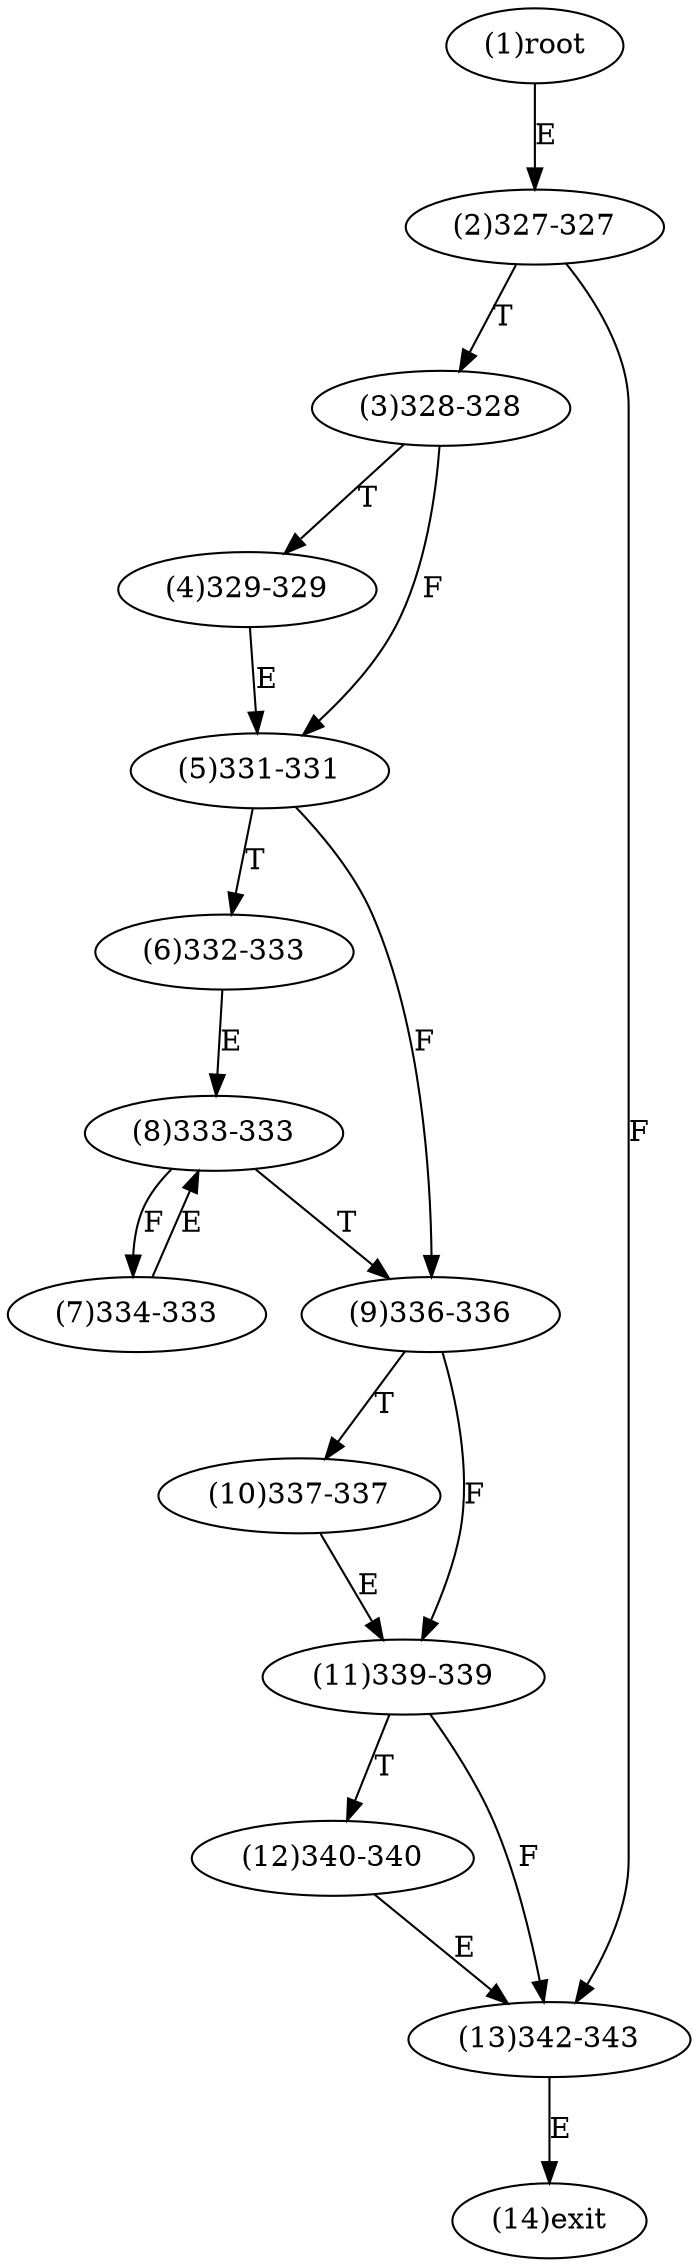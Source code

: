 digraph "" { 
1[ label="(1)root"];
2[ label="(2)327-327"];
3[ label="(3)328-328"];
4[ label="(4)329-329"];
5[ label="(5)331-331"];
6[ label="(6)332-333"];
7[ label="(7)334-333"];
8[ label="(8)333-333"];
9[ label="(9)336-336"];
10[ label="(10)337-337"];
11[ label="(11)339-339"];
12[ label="(12)340-340"];
13[ label="(13)342-343"];
14[ label="(14)exit"];
1->2[ label="E"];
2->13[ label="F"];
2->3[ label="T"];
3->5[ label="F"];
3->4[ label="T"];
4->5[ label="E"];
5->9[ label="F"];
5->6[ label="T"];
6->8[ label="E"];
7->8[ label="E"];
8->7[ label="F"];
8->9[ label="T"];
9->11[ label="F"];
9->10[ label="T"];
10->11[ label="E"];
11->13[ label="F"];
11->12[ label="T"];
12->13[ label="E"];
13->14[ label="E"];
}